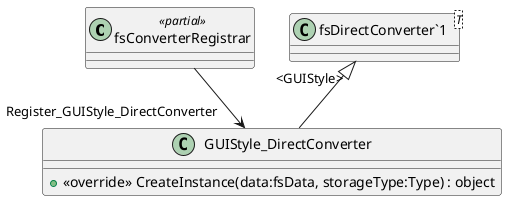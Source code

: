 @startuml
class fsConverterRegistrar <<partial>> {
}
class GUIStyle_DirectConverter {
    + <<override>> CreateInstance(data:fsData, storageType:Type) : object
}
class "fsDirectConverter`1"<T> {
}
fsConverterRegistrar --> "Register_GUIStyle_DirectConverter" GUIStyle_DirectConverter
"fsDirectConverter`1" "<GUIStyle>" <|-- GUIStyle_DirectConverter
@enduml
